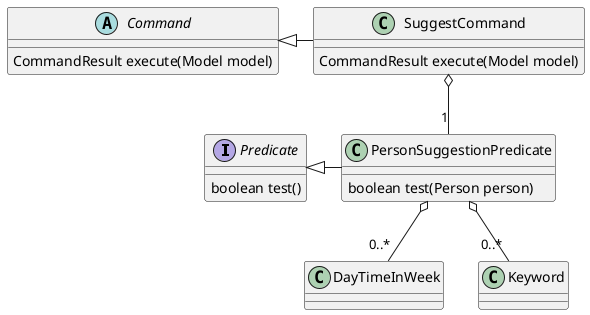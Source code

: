 @startuml
interface Predicate
abstract class Command

Predicate <|- PersonSuggestionPredicate
Command <|- SuggestCommand
SuggestCommand o-- "1" PersonSuggestionPredicate
PersonSuggestionPredicate o-- "0..*" DayTimeInWeek
PersonSuggestionPredicate o-- "0..*" Keyword

abstract class Command {
    CommandResult execute(Model model)
}

interface Predicate {
    boolean test()
}

class SuggestCommand {
    CommandResult execute(Model model)
}

class PersonSuggestionPredicate {
    boolean test(Person person)
}

@enduml